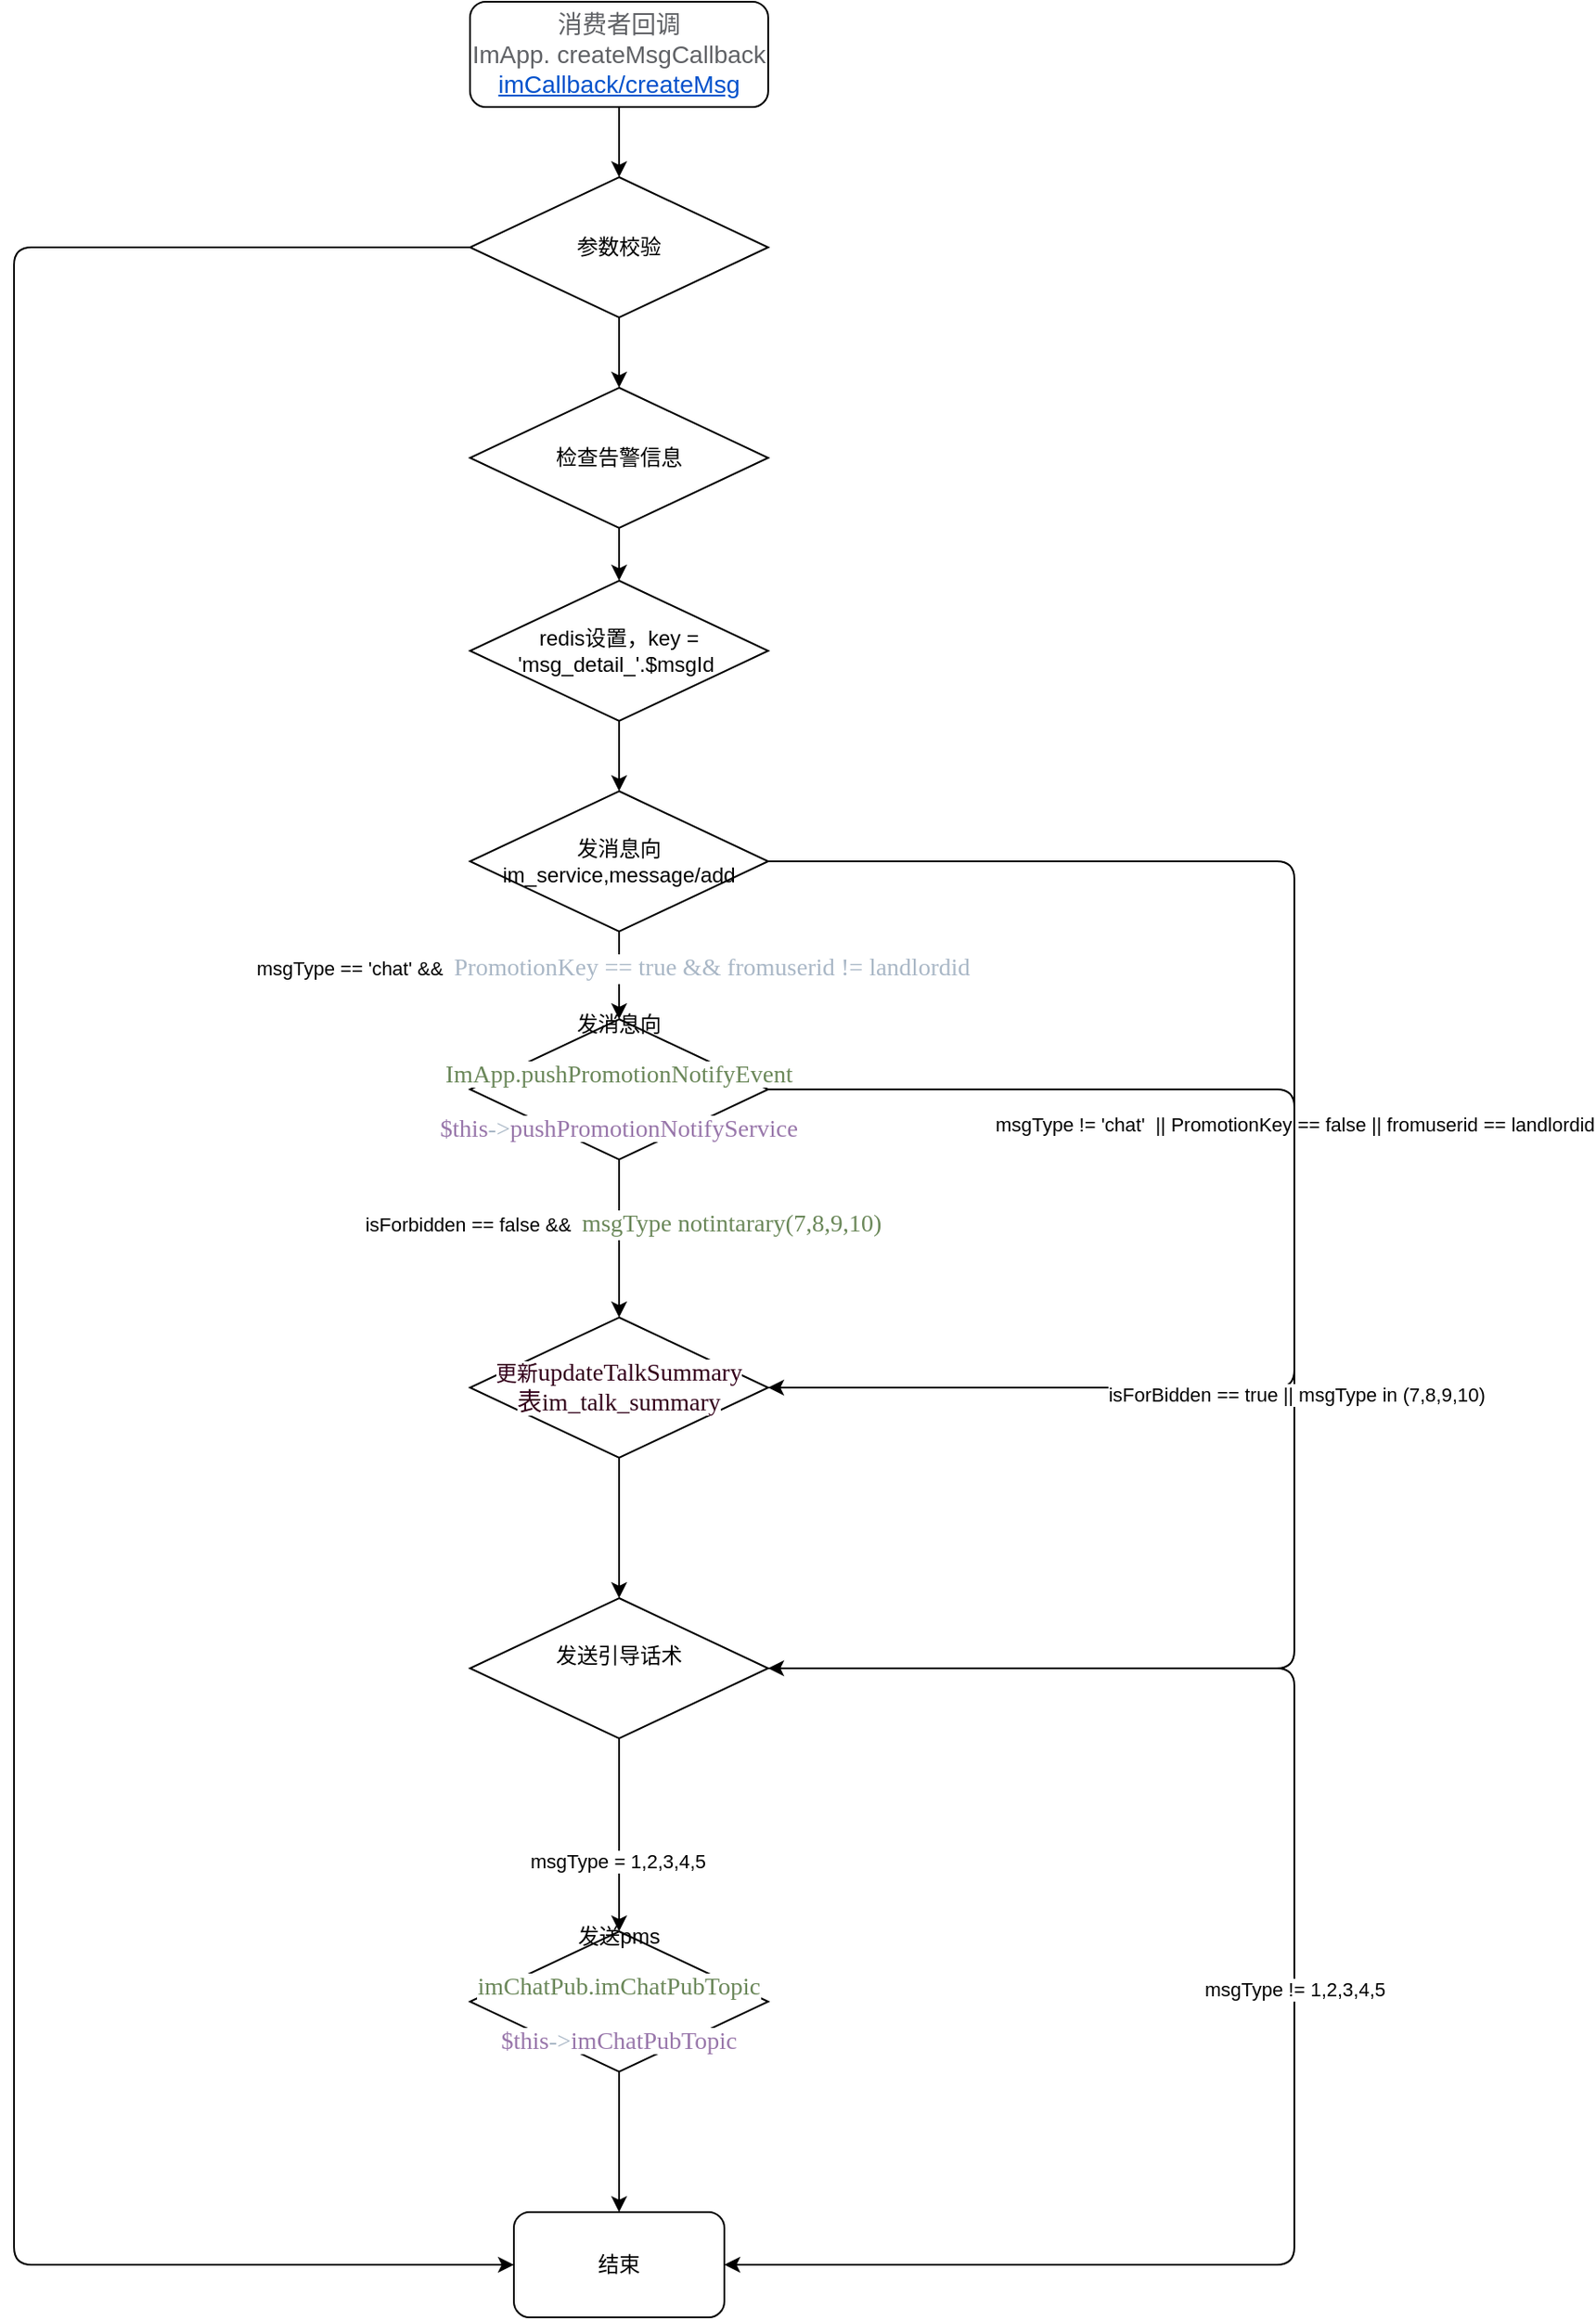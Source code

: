 <mxfile version="14.7.6" type="github">
  <diagram id="9ctEbMU0frYI7MUb2ZhU" name="Page-1">
    <mxGraphModel dx="2310" dy="634" grid="1" gridSize="10" guides="1" tooltips="1" connect="1" arrows="1" fold="1" page="1" pageScale="1" pageWidth="827" pageHeight="1169" math="0" shadow="0">
      <root>
        <mxCell id="0" />
        <mxCell id="1" parent="0" />
        <mxCell id="3_c5Hhh_Xnv7yylX11fN-1" value="&lt;span style=&quot;color: rgb(96 , 98 , 102) ; font-family: , , &amp;#34;segoe ui&amp;#34; , &amp;#34;roboto&amp;#34; , &amp;#34;oxygen&amp;#34; , &amp;#34;ubuntu&amp;#34; , &amp;#34;fira sans&amp;#34; , &amp;#34;droid sans&amp;#34; , &amp;#34;helvetica neue&amp;#34; , sans-serif ; font-size: 14px ; text-align: left ; background-color: rgb(255 , 255 , 255)&quot;&gt;消费者回调ImApp.&lt;/span&gt;&lt;span style=&quot;color: rgb(96 , 98 , 102) ; font-family: , , &amp;#34;segoe ui&amp;#34; , &amp;#34;roboto&amp;#34; , &amp;#34;oxygen&amp;#34; , &amp;#34;ubuntu&amp;#34; , &amp;#34;fira sans&amp;#34; , &amp;#34;droid sans&amp;#34; , &amp;#34;helvetica neue&amp;#34; , sans-serif ; font-size: 14px ; text-align: left ; background-color: rgb(255 , 255 , 255)&quot;&gt;&amp;nbsp;createMsgCallback&lt;br&gt;&lt;/span&gt;&lt;a href=&quot;https://test-chat-env00.xiaozhu.com/imCallback/createMsg&quot; class=&quot;external-link&quot; style=&quot;color: rgb(0 , 82 , 204) ; font-family: , , &amp;#34;segoe ui&amp;#34; , &amp;#34;roboto&amp;#34; , &amp;#34;oxygen&amp;#34; , &amp;#34;ubuntu&amp;#34; , &amp;#34;fira sans&amp;#34; , &amp;#34;droid sans&amp;#34; , &amp;#34;helvetica neue&amp;#34; , sans-serif ; font-size: 14px ; text-align: left ; background-color: rgb(255 , 255 , 255)&quot;&gt;imCallback/createMsg&lt;/a&gt;&lt;span style=&quot;color: rgb(96 , 98 , 102) ; font-family: , , &amp;#34;segoe ui&amp;#34; , &amp;#34;roboto&amp;#34; , &amp;#34;oxygen&amp;#34; , &amp;#34;ubuntu&amp;#34; , &amp;#34;fira sans&amp;#34; , &amp;#34;droid sans&amp;#34; , &amp;#34;helvetica neue&amp;#34; , sans-serif ; font-size: 14px ; text-align: left ; background-color: rgb(255 , 255 , 255)&quot;&gt;&lt;br&gt;&lt;/span&gt;" style="rounded=1;whiteSpace=wrap;html=1;" vertex="1" parent="1">
          <mxGeometry x="130" y="30" width="170" height="60" as="geometry" />
        </mxCell>
        <mxCell id="3_c5Hhh_Xnv7yylX11fN-2" value="参数校验" style="rhombus;whiteSpace=wrap;html=1;" vertex="1" parent="1">
          <mxGeometry x="130" y="130" width="170" height="80" as="geometry" />
        </mxCell>
        <mxCell id="3_c5Hhh_Xnv7yylX11fN-3" value="检查告警信息" style="rhombus;whiteSpace=wrap;html=1;" vertex="1" parent="1">
          <mxGeometry x="130" y="250" width="170" height="80" as="geometry" />
        </mxCell>
        <mxCell id="3_c5Hhh_Xnv7yylX11fN-4" value="redis设置，key = &#39;msg_detail_&#39;.$msgId&amp;nbsp;&lt;span style=&quot;color: rgba(0 , 0 , 0 , 0) ; font-family: monospace ; font-size: 0px&quot;&gt;%3CmxGraphModel%3E%3Croot%3E%3CmxCell%20id%3D%220%22%2F%3E%3CmxCell%20id%3D%221%22%20parent%3D%220%22%2F%3E%3CmxCell%20id%3D%222%22%20value%3D%22%E6%A3%80%E6%9F%A5%E5%91%8A%E8%AD%A6%E4%BF%A1%E6%81%AF%22%20style%3D%22rhombus%3BwhiteSpace%3Dwrap%3Bhtml%3D1%3B%22%20vertex%3D%221%22%20parent%3D%221%22%3E%3CmxGeometry%20x%3D%22130%22%20y%3D%22250%22%20width%3D%22170%22%20height%3D%2280%22%20as%3D%22geometry%22%2F%3E%3C%2FmxCell%3E%3C%2Froot%3E%3C%2FmxGraphModel%3E&lt;/span&gt;&lt;span style=&quot;color: rgba(0 , 0 , 0 , 0) ; font-family: monospace ; font-size: 0px&quot;&gt;%3CmxGraphModel%3E%3Croot%3E%3CmxCell%20id%3D%220%22%2F%3E%3CmxCell%20id%3D%221%22%20parent%3D%220%22%2F%3E%3CmxCell%20id%3D%222%22%20value%3D%22%E6%A3%80%E6%9F%A5%E5%91%8A%E8%AD%A6%E4%BF%A1%E6%81%AF%22%20style%3D%22rhombus%3BwhiteSpace%3Dwrap%3Bhtml%3D1%3B%22%20vertex%3D%221%22%20parent%3D%221%22%3E%3CmxGeometry%20x%3D%22130%22%20y%3D%22250%22%20width%3D%22170%22%20height%3D%2280%22%20as%3D%22geometry%22%2F%3E%3C%2FmxCell%3E%3C%2Froot%3E%3C%2FmxGraphModel%3E&amp;nbsp;&lt;/span&gt;" style="rhombus;whiteSpace=wrap;html=1;" vertex="1" parent="1">
          <mxGeometry x="130" y="360" width="170" height="80" as="geometry" />
        </mxCell>
        <mxCell id="3_c5Hhh_Xnv7yylX11fN-5" value="发消息向im_service,message/add" style="rhombus;whiteSpace=wrap;html=1;" vertex="1" parent="1">
          <mxGeometry x="130" y="480" width="170" height="80" as="geometry" />
        </mxCell>
        <mxCell id="3_c5Hhh_Xnv7yylX11fN-6" value="发消息向&lt;br&gt;&lt;pre style=&quot;color: rgb(169 , 183 , 198) ; font-family: &amp;#34;menlo&amp;#34; ; font-size: 10.5pt&quot;&gt;&lt;span style=&quot;color: rgb(106 , 135 , 89) ; background-color: rgb(255 , 255 , 255)&quot;&gt;ImApp.pushPromotionNotifyEvent&lt;/span&gt;&lt;/pre&gt;&lt;pre style=&quot;color: rgb(169 , 183 , 198) ; font-family: &amp;#34;menlo&amp;#34; ; font-size: 10.5pt&quot;&gt;&lt;span style=&quot;background-color: rgb(255 , 255 , 255)&quot;&gt;&lt;span style=&quot;color: rgb(152 , 118 , 170)&quot;&gt;$this&lt;/span&gt;-&amp;gt;&lt;span style=&quot;color: rgb(152 , 118 , 170)&quot;&gt;pushPromotionNotifyService&lt;/span&gt;&lt;/span&gt;&lt;/pre&gt;" style="rhombus;whiteSpace=wrap;html=1;" vertex="1" parent="1">
          <mxGeometry x="130" y="610" width="170" height="80" as="geometry" />
        </mxCell>
        <mxCell id="3_c5Hhh_Xnv7yylX11fN-7" value="" style="endArrow=classic;html=1;exitX=0.5;exitY=1;exitDx=0;exitDy=0;" edge="1" parent="1" source="3_c5Hhh_Xnv7yylX11fN-5" target="3_c5Hhh_Xnv7yylX11fN-6">
          <mxGeometry width="50" height="50" relative="1" as="geometry">
            <mxPoint x="390" y="480" as="sourcePoint" />
            <mxPoint x="440" y="430" as="targetPoint" />
          </mxGeometry>
        </mxCell>
        <mxCell id="3_c5Hhh_Xnv7yylX11fN-9" value="msgType == &#39;chat&#39; &amp;amp;&amp;amp;&amp;nbsp;&amp;nbsp;&lt;span style=&quot;color: rgb(169 , 183 , 198) ; font-family: &amp;#34;menlo&amp;#34; ; font-size: 10.5pt ; background-color: rgb(255 , 255 , 255)&quot;&gt;PromotionKey == true &amp;amp;&amp;amp; fromuserid != landlordid&amp;nbsp;&lt;/span&gt;" style="edgeLabel;html=1;align=center;verticalAlign=middle;resizable=0;points=[];" vertex="1" connectable="0" parent="3_c5Hhh_Xnv7yylX11fN-7">
          <mxGeometry x="-0.16" y="-2" relative="1" as="geometry">
            <mxPoint as="offset" />
          </mxGeometry>
        </mxCell>
        <mxCell id="3_c5Hhh_Xnv7yylX11fN-8" value="msgType != &#39;chat&#39;&amp;nbsp; || PromotionKey == false || fromuserid == landlordid" style="endArrow=classic;html=1;exitX=1;exitY=0.5;exitDx=0;exitDy=0;entryX=1;entryY=0.5;entryDx=0;entryDy=0;" edge="1" parent="1" source="3_c5Hhh_Xnv7yylX11fN-5" target="3_c5Hhh_Xnv7yylX11fN-19">
          <mxGeometry width="50" height="50" relative="1" as="geometry">
            <mxPoint x="390" y="480" as="sourcePoint" />
            <mxPoint x="610" y="520" as="targetPoint" />
            <Array as="points">
              <mxPoint x="600" y="520" />
              <mxPoint x="600" y="820" />
            </Array>
          </mxGeometry>
        </mxCell>
        <mxCell id="3_c5Hhh_Xnv7yylX11fN-10" value="" style="endArrow=classic;html=1;exitX=0.5;exitY=1;exitDx=0;exitDy=0;entryX=0.5;entryY=0;entryDx=0;entryDy=0;" edge="1" parent="1" source="3_c5Hhh_Xnv7yylX11fN-4" target="3_c5Hhh_Xnv7yylX11fN-5">
          <mxGeometry width="50" height="50" relative="1" as="geometry">
            <mxPoint x="390" y="530" as="sourcePoint" />
            <mxPoint x="440" y="480" as="targetPoint" />
          </mxGeometry>
        </mxCell>
        <mxCell id="3_c5Hhh_Xnv7yylX11fN-12" value="" style="endArrow=classic;html=1;exitX=0.5;exitY=1;exitDx=0;exitDy=0;entryX=0.5;entryY=0;entryDx=0;entryDy=0;" edge="1" parent="1" source="3_c5Hhh_Xnv7yylX11fN-3" target="3_c5Hhh_Xnv7yylX11fN-4">
          <mxGeometry width="50" height="50" relative="1" as="geometry">
            <mxPoint x="390" y="530" as="sourcePoint" />
            <mxPoint x="440" y="480" as="targetPoint" />
          </mxGeometry>
        </mxCell>
        <mxCell id="3_c5Hhh_Xnv7yylX11fN-13" value="" style="endArrow=classic;html=1;exitX=0.5;exitY=1;exitDx=0;exitDy=0;entryX=0.5;entryY=0;entryDx=0;entryDy=0;" edge="1" parent="1" source="3_c5Hhh_Xnv7yylX11fN-2" target="3_c5Hhh_Xnv7yylX11fN-3">
          <mxGeometry width="50" height="50" relative="1" as="geometry">
            <mxPoint x="225" y="340" as="sourcePoint" />
            <mxPoint x="225" y="370" as="targetPoint" />
          </mxGeometry>
        </mxCell>
        <mxCell id="3_c5Hhh_Xnv7yylX11fN-14" value="" style="endArrow=classic;html=1;exitX=0.5;exitY=1;exitDx=0;exitDy=0;" edge="1" parent="1" source="3_c5Hhh_Xnv7yylX11fN-1">
          <mxGeometry width="50" height="50" relative="1" as="geometry">
            <mxPoint x="225" y="220" as="sourcePoint" />
            <mxPoint x="215" y="130" as="targetPoint" />
          </mxGeometry>
        </mxCell>
        <mxCell id="3_c5Hhh_Xnv7yylX11fN-15" value="结束" style="rounded=1;whiteSpace=wrap;html=1;" vertex="1" parent="1">
          <mxGeometry x="155" y="1290" width="120" height="60" as="geometry" />
        </mxCell>
        <mxCell id="3_c5Hhh_Xnv7yylX11fN-16" value="" style="endArrow=classic;html=1;exitX=0;exitY=0.5;exitDx=0;exitDy=0;entryX=0;entryY=0.5;entryDx=0;entryDy=0;" edge="1" parent="1" source="3_c5Hhh_Xnv7yylX11fN-2" target="3_c5Hhh_Xnv7yylX11fN-15">
          <mxGeometry width="50" height="50" relative="1" as="geometry">
            <mxPoint x="390" y="340" as="sourcePoint" />
            <mxPoint x="-130" y="1320" as="targetPoint" />
            <Array as="points">
              <mxPoint x="-130" y="170" />
              <mxPoint x="-130" y="1320" />
            </Array>
          </mxGeometry>
        </mxCell>
        <mxCell id="3_c5Hhh_Xnv7yylX11fN-17" value="" style="endArrow=classic;html=1;exitX=0.5;exitY=1;exitDx=0;exitDy=0;" edge="1" parent="1" source="3_c5Hhh_Xnv7yylX11fN-6">
          <mxGeometry width="50" height="50" relative="1" as="geometry">
            <mxPoint x="390" y="710" as="sourcePoint" />
            <mxPoint x="215" y="780" as="targetPoint" />
          </mxGeometry>
        </mxCell>
        <mxCell id="3_c5Hhh_Xnv7yylX11fN-20" value="isForbidden == false &amp;amp;&amp;amp;&amp;nbsp;&amp;nbsp;&lt;span style=&quot;color: rgb(106 , 135 , 89) ; font-family: &amp;#34;menlo&amp;#34; ; font-size: 10.5pt ; background-color: rgb(255 , 255 , 255)&quot;&gt;msgType notintarary(7,8,9,10)&lt;/span&gt;" style="edgeLabel;html=1;align=center;verticalAlign=middle;resizable=0;points=[];" vertex="1" connectable="0" parent="3_c5Hhh_Xnv7yylX11fN-17">
          <mxGeometry x="-0.178" y="2" relative="1" as="geometry">
            <mxPoint as="offset" />
          </mxGeometry>
        </mxCell>
        <mxCell id="3_c5Hhh_Xnv7yylX11fN-19" value="&lt;font color=&quot;#33001a&quot;&gt;&lt;span style=&quot;background-color: rgb(255 , 255 , 255)&quot;&gt;更新&lt;/span&gt;&lt;span style=&quot;font-family: &amp;#34;menlo&amp;#34; ; font-size: 10.5pt&quot;&gt;&lt;span style=&quot;background-color: rgb(255 , 255 , 255)&quot;&gt;updateTalkSummary&lt;br&gt;表im_talk_summary&lt;/span&gt;&lt;/span&gt;&lt;/font&gt;" style="rhombus;whiteSpace=wrap;html=1;" vertex="1" parent="1">
          <mxGeometry x="130" y="780" width="170" height="80" as="geometry" />
        </mxCell>
        <mxCell id="3_c5Hhh_Xnv7yylX11fN-21" value="发送引导话术&lt;br&gt;&lt;span style=&quot;color: rgba(0 , 0 , 0 , 0) ; font-family: monospace ; font-size: 0px&quot;&gt;%3CmxGraphModel%3E%3Croot%3E%3CmxCell%20id%3D%220%22%2F%3E%3CmxCell%20id%3D%221%22%20parent%3D%220%22%2F%3E%3CmxCell%20id%3D%222%22%20value%3D%22%E6%9B%B4%E6%96%B0%26lt%3Bspan%20style%3D%26quot%3Bcolor%3A%20rgb(255%20%2C%20198%20%2C%20109)%20%3B%20font-family%3A%20%26amp%3B%2334%3Bmenlo%26amp%3B%2334%3B%20%3B%20font-size%3A%2010.5pt%20%3B%20background-color%3A%20rgb(255%20%2C%20255%20%2C%20255)%26quot%3B%26gt%3BupdateTalkSummary%26lt%3Bbr%26gt%3B%E8%A1%A8%26lt%3B%2Fspan%26gt%3B%26lt%3Bspan%20style%3D%26quot%3Bbackground-color%3A%20rgb(35%20%2C%2037%20%2C%2037)%20%3B%20color%3A%20rgb(98%20%2C%20151%20%2C%2085)%20%3B%20font-style%3A%20italic%20%3B%20font-family%3A%20%26amp%3B%2334%3Bmenlo%26amp%3B%2334%3B%20%3B%20font-size%3A%2010.5pt%26quot%3B%26gt%3Bim_talk_summary%26lt%3B%2Fspan%26gt%3B%22%20style%3D%22rhombus%3BwhiteSpace%3Dwrap%3Bhtml%3D1%3B%22%20vertex%3D%221%22%20parent%3D%221%22%3E%3CmxGeometry%20x%3D%22130%22%20y%3D%22780%22%20width%3D%22170%22%20height%3D%2280%22%20as%3D%22geometry%22%2F%3E%3C%2FmxCell%3E%3C%2Froot%3E%3C%2FmxGraphModel%3E&lt;/span&gt;" style="rhombus;whiteSpace=wrap;html=1;" vertex="1" parent="1">
          <mxGeometry x="130" y="940" width="170" height="80" as="geometry" />
        </mxCell>
        <mxCell id="3_c5Hhh_Xnv7yylX11fN-22" value="发送pms&lt;br&gt;&lt;pre style=&quot;color: rgb(169 , 183 , 198) ; font-family: &amp;#34;menlo&amp;#34; ; font-size: 10.5pt&quot;&gt;&lt;span style=&quot;color: rgb(106 , 135 , 89) ; background-color: rgb(255 , 255 , 255)&quot;&gt;imChatPub.imChatPubTopic&lt;/span&gt;&lt;/pre&gt;&lt;pre style=&quot;color: rgb(169 , 183 , 198) ; font-family: &amp;#34;menlo&amp;#34; ; font-size: 10.5pt&quot;&gt;&lt;span style=&quot;background-color: rgb(255 , 255 , 255)&quot;&gt;&lt;span style=&quot;color: rgb(152 , 118 , 170)&quot;&gt;$this&lt;/span&gt;-&amp;gt;&lt;span style=&quot;color: rgb(152 , 118 , 170)&quot;&gt;imChatPubTopic&lt;/span&gt;&lt;/span&gt;&lt;/pre&gt;" style="rhombus;whiteSpace=wrap;html=1;" vertex="1" parent="1">
          <mxGeometry x="130" y="1130" width="170" height="80" as="geometry" />
        </mxCell>
        <mxCell id="3_c5Hhh_Xnv7yylX11fN-23" value="" style="endArrow=classic;html=1;exitX=0.5;exitY=1;exitDx=0;exitDy=0;entryX=0.5;entryY=0;entryDx=0;entryDy=0;" edge="1" parent="1" source="3_c5Hhh_Xnv7yylX11fN-21" target="3_c5Hhh_Xnv7yylX11fN-22">
          <mxGeometry width="50" height="50" relative="1" as="geometry">
            <mxPoint x="390" y="1080" as="sourcePoint" />
            <mxPoint x="440" y="1030" as="targetPoint" />
          </mxGeometry>
        </mxCell>
        <mxCell id="3_c5Hhh_Xnv7yylX11fN-25" value="msgType = 1,2,3,4,5" style="edgeLabel;html=1;align=center;verticalAlign=middle;resizable=0;points=[];" vertex="1" connectable="0" parent="3_c5Hhh_Xnv7yylX11fN-23">
          <mxGeometry x="0.263" y="-1" relative="1" as="geometry">
            <mxPoint as="offset" />
          </mxGeometry>
        </mxCell>
        <mxCell id="3_c5Hhh_Xnv7yylX11fN-24" value="" style="endArrow=classic;html=1;exitX=0.5;exitY=1;exitDx=0;exitDy=0;entryX=0.5;entryY=0;entryDx=0;entryDy=0;" edge="1" parent="1" source="3_c5Hhh_Xnv7yylX11fN-22" target="3_c5Hhh_Xnv7yylX11fN-15">
          <mxGeometry width="50" height="50" relative="1" as="geometry">
            <mxPoint x="225" y="1030" as="sourcePoint" />
            <mxPoint x="225" y="1120" as="targetPoint" />
          </mxGeometry>
        </mxCell>
        <mxCell id="3_c5Hhh_Xnv7yylX11fN-26" value="msgType != 1,2,3,4,5" style="endArrow=classic;html=1;exitX=1;exitY=0.5;exitDx=0;exitDy=0;entryX=1;entryY=0.5;entryDx=0;entryDy=0;" edge="1" parent="1" source="3_c5Hhh_Xnv7yylX11fN-21" target="3_c5Hhh_Xnv7yylX11fN-15">
          <mxGeometry width="50" height="50" relative="1" as="geometry">
            <mxPoint x="390" y="1270" as="sourcePoint" />
            <mxPoint x="520" y="980" as="targetPoint" />
            <Array as="points">
              <mxPoint x="600" y="980" />
              <mxPoint x="600" y="1320" />
            </Array>
          </mxGeometry>
        </mxCell>
        <mxCell id="3_c5Hhh_Xnv7yylX11fN-27" value="" style="endArrow=classic;html=1;exitX=0.5;exitY=1;exitDx=0;exitDy=0;" edge="1" parent="1" source="3_c5Hhh_Xnv7yylX11fN-19" target="3_c5Hhh_Xnv7yylX11fN-21">
          <mxGeometry width="50" height="50" relative="1" as="geometry">
            <mxPoint x="390" y="780" as="sourcePoint" />
            <mxPoint x="440" y="730" as="targetPoint" />
          </mxGeometry>
        </mxCell>
        <mxCell id="3_c5Hhh_Xnv7yylX11fN-28" value="" style="endArrow=classic;html=1;" edge="1" parent="1" source="3_c5Hhh_Xnv7yylX11fN-6">
          <mxGeometry width="50" height="50" relative="1" as="geometry">
            <mxPoint x="390" y="780" as="sourcePoint" />
            <mxPoint x="300" y="980" as="targetPoint" />
            <Array as="points">
              <mxPoint x="600" y="650" />
              <mxPoint x="600" y="980" />
            </Array>
          </mxGeometry>
        </mxCell>
        <mxCell id="3_c5Hhh_Xnv7yylX11fN-29" value="isForBidden == true || msgType in (7,8,9,10)" style="edgeLabel;html=1;align=center;verticalAlign=middle;resizable=0;points=[];" vertex="1" connectable="0" parent="3_c5Hhh_Xnv7yylX11fN-28">
          <mxGeometry x="0.019" y="1" relative="1" as="geometry">
            <mxPoint as="offset" />
          </mxGeometry>
        </mxCell>
      </root>
    </mxGraphModel>
  </diagram>
</mxfile>
